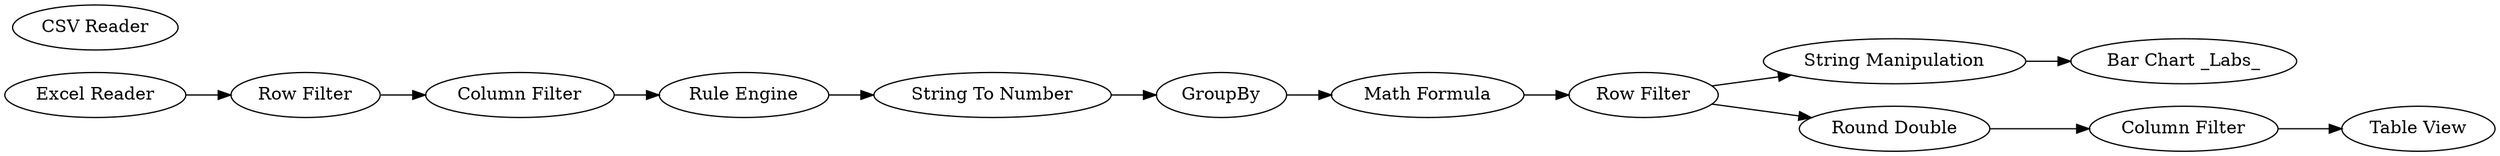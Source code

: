 digraph {
	3 [label="Rule Engine"]
	5 [label="Row Filter"]
	6 [label="CSV Reader"]
	7 [label="Column Filter"]
	8 [label=GroupBy]
	9 [label="String To Number"]
	10 [label="Bar Chart _Labs_"]
	11 [label="Math Formula"]
	12 [label="Row Filter"]
	13 [label="Excel Reader"]
	14 [label="String Manipulation"]
	16 [label="Round Double"]
	17 [label="Column Filter"]
	18 [label="Table View"]
	3 -> 9
	5 -> 7
	7 -> 3
	8 -> 11
	9 -> 8
	11 -> 12
	12 -> 14
	12 -> 16
	13 -> 5
	14 -> 10
	16 -> 17
	17 -> 18
	rankdir=LR
}

